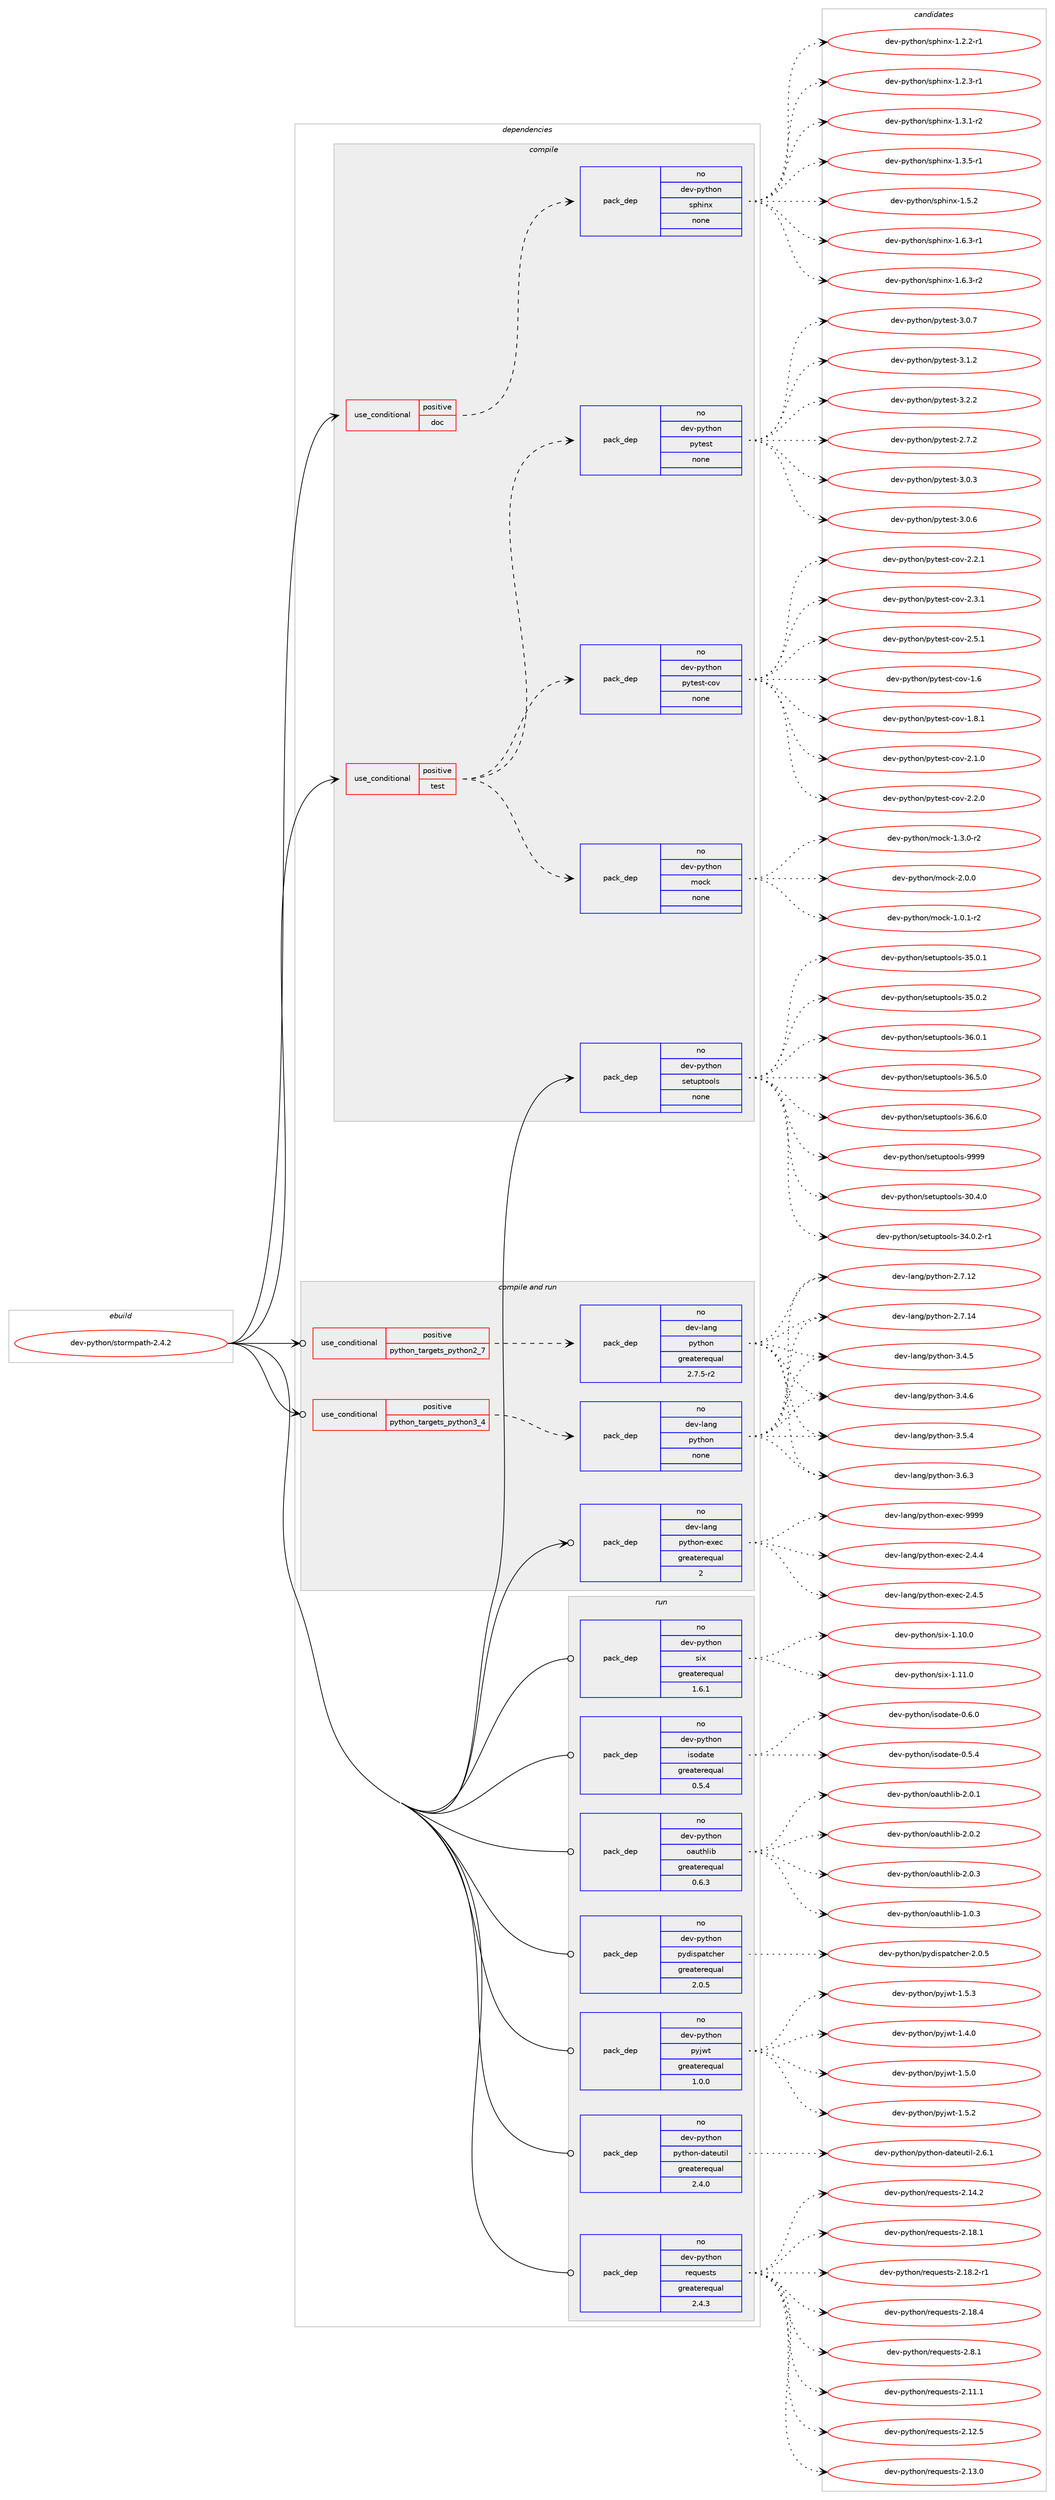 digraph prolog {

# *************
# Graph options
# *************

newrank=true;
concentrate=true;
compound=true;
graph [rankdir=LR,fontname=Helvetica,fontsize=10,ranksep=1.5];#, ranksep=2.5, nodesep=0.2];
edge  [arrowhead=vee];
node  [fontname=Helvetica,fontsize=10];

# **********
# The ebuild
# **********

subgraph cluster_leftcol {
color=gray;
rank=same;
label=<<i>ebuild</i>>;
id [label="dev-python/stormpath-2.4.2", color=red, width=4, href="../dev-python/stormpath-2.4.2.svg"];
}

# ****************
# The dependencies
# ****************

subgraph cluster_midcol {
color=gray;
label=<<i>dependencies</i>>;
subgraph cluster_compile {
fillcolor="#eeeeee";
style=filled;
label=<<i>compile</i>>;
subgraph cond42325 {
dependency189286 [label=<<TABLE BORDER="0" CELLBORDER="1" CELLSPACING="0" CELLPADDING="4"><TR><TD ROWSPAN="3" CELLPADDING="10">use_conditional</TD></TR><TR><TD>positive</TD></TR><TR><TD>doc</TD></TR></TABLE>>, shape=none, color=red];
subgraph pack143006 {
dependency189287 [label=<<TABLE BORDER="0" CELLBORDER="1" CELLSPACING="0" CELLPADDING="4" WIDTH="220"><TR><TD ROWSPAN="6" CELLPADDING="30">pack_dep</TD></TR><TR><TD WIDTH="110">no</TD></TR><TR><TD>dev-python</TD></TR><TR><TD>sphinx</TD></TR><TR><TD>none</TD></TR><TR><TD></TD></TR></TABLE>>, shape=none, color=blue];
}
dependency189286:e -> dependency189287:w [weight=20,style="dashed",arrowhead="vee"];
}
id:e -> dependency189286:w [weight=20,style="solid",arrowhead="vee"];
subgraph cond42326 {
dependency189288 [label=<<TABLE BORDER="0" CELLBORDER="1" CELLSPACING="0" CELLPADDING="4"><TR><TD ROWSPAN="3" CELLPADDING="10">use_conditional</TD></TR><TR><TD>positive</TD></TR><TR><TD>test</TD></TR></TABLE>>, shape=none, color=red];
subgraph pack143007 {
dependency189289 [label=<<TABLE BORDER="0" CELLBORDER="1" CELLSPACING="0" CELLPADDING="4" WIDTH="220"><TR><TD ROWSPAN="6" CELLPADDING="30">pack_dep</TD></TR><TR><TD WIDTH="110">no</TD></TR><TR><TD>dev-python</TD></TR><TR><TD>mock</TD></TR><TR><TD>none</TD></TR><TR><TD></TD></TR></TABLE>>, shape=none, color=blue];
}
dependency189288:e -> dependency189289:w [weight=20,style="dashed",arrowhead="vee"];
subgraph pack143008 {
dependency189290 [label=<<TABLE BORDER="0" CELLBORDER="1" CELLSPACING="0" CELLPADDING="4" WIDTH="220"><TR><TD ROWSPAN="6" CELLPADDING="30">pack_dep</TD></TR><TR><TD WIDTH="110">no</TD></TR><TR><TD>dev-python</TD></TR><TR><TD>pytest-cov</TD></TR><TR><TD>none</TD></TR><TR><TD></TD></TR></TABLE>>, shape=none, color=blue];
}
dependency189288:e -> dependency189290:w [weight=20,style="dashed",arrowhead="vee"];
subgraph pack143009 {
dependency189291 [label=<<TABLE BORDER="0" CELLBORDER="1" CELLSPACING="0" CELLPADDING="4" WIDTH="220"><TR><TD ROWSPAN="6" CELLPADDING="30">pack_dep</TD></TR><TR><TD WIDTH="110">no</TD></TR><TR><TD>dev-python</TD></TR><TR><TD>pytest</TD></TR><TR><TD>none</TD></TR><TR><TD></TD></TR></TABLE>>, shape=none, color=blue];
}
dependency189288:e -> dependency189291:w [weight=20,style="dashed",arrowhead="vee"];
}
id:e -> dependency189288:w [weight=20,style="solid",arrowhead="vee"];
subgraph pack143010 {
dependency189292 [label=<<TABLE BORDER="0" CELLBORDER="1" CELLSPACING="0" CELLPADDING="4" WIDTH="220"><TR><TD ROWSPAN="6" CELLPADDING="30">pack_dep</TD></TR><TR><TD WIDTH="110">no</TD></TR><TR><TD>dev-python</TD></TR><TR><TD>setuptools</TD></TR><TR><TD>none</TD></TR><TR><TD></TD></TR></TABLE>>, shape=none, color=blue];
}
id:e -> dependency189292:w [weight=20,style="solid",arrowhead="vee"];
}
subgraph cluster_compileandrun {
fillcolor="#eeeeee";
style=filled;
label=<<i>compile and run</i>>;
subgraph cond42327 {
dependency189293 [label=<<TABLE BORDER="0" CELLBORDER="1" CELLSPACING="0" CELLPADDING="4"><TR><TD ROWSPAN="3" CELLPADDING="10">use_conditional</TD></TR><TR><TD>positive</TD></TR><TR><TD>python_targets_python2_7</TD></TR></TABLE>>, shape=none, color=red];
subgraph pack143011 {
dependency189294 [label=<<TABLE BORDER="0" CELLBORDER="1" CELLSPACING="0" CELLPADDING="4" WIDTH="220"><TR><TD ROWSPAN="6" CELLPADDING="30">pack_dep</TD></TR><TR><TD WIDTH="110">no</TD></TR><TR><TD>dev-lang</TD></TR><TR><TD>python</TD></TR><TR><TD>greaterequal</TD></TR><TR><TD>2.7.5-r2</TD></TR></TABLE>>, shape=none, color=blue];
}
dependency189293:e -> dependency189294:w [weight=20,style="dashed",arrowhead="vee"];
}
id:e -> dependency189293:w [weight=20,style="solid",arrowhead="odotvee"];
subgraph cond42328 {
dependency189295 [label=<<TABLE BORDER="0" CELLBORDER="1" CELLSPACING="0" CELLPADDING="4"><TR><TD ROWSPAN="3" CELLPADDING="10">use_conditional</TD></TR><TR><TD>positive</TD></TR><TR><TD>python_targets_python3_4</TD></TR></TABLE>>, shape=none, color=red];
subgraph pack143012 {
dependency189296 [label=<<TABLE BORDER="0" CELLBORDER="1" CELLSPACING="0" CELLPADDING="4" WIDTH="220"><TR><TD ROWSPAN="6" CELLPADDING="30">pack_dep</TD></TR><TR><TD WIDTH="110">no</TD></TR><TR><TD>dev-lang</TD></TR><TR><TD>python</TD></TR><TR><TD>none</TD></TR><TR><TD></TD></TR></TABLE>>, shape=none, color=blue];
}
dependency189295:e -> dependency189296:w [weight=20,style="dashed",arrowhead="vee"];
}
id:e -> dependency189295:w [weight=20,style="solid",arrowhead="odotvee"];
subgraph pack143013 {
dependency189297 [label=<<TABLE BORDER="0" CELLBORDER="1" CELLSPACING="0" CELLPADDING="4" WIDTH="220"><TR><TD ROWSPAN="6" CELLPADDING="30">pack_dep</TD></TR><TR><TD WIDTH="110">no</TD></TR><TR><TD>dev-lang</TD></TR><TR><TD>python-exec</TD></TR><TR><TD>greaterequal</TD></TR><TR><TD>2</TD></TR></TABLE>>, shape=none, color=blue];
}
id:e -> dependency189297:w [weight=20,style="solid",arrowhead="odotvee"];
}
subgraph cluster_run {
fillcolor="#eeeeee";
style=filled;
label=<<i>run</i>>;
subgraph pack143014 {
dependency189298 [label=<<TABLE BORDER="0" CELLBORDER="1" CELLSPACING="0" CELLPADDING="4" WIDTH="220"><TR><TD ROWSPAN="6" CELLPADDING="30">pack_dep</TD></TR><TR><TD WIDTH="110">no</TD></TR><TR><TD>dev-python</TD></TR><TR><TD>isodate</TD></TR><TR><TD>greaterequal</TD></TR><TR><TD>0.5.4</TD></TR></TABLE>>, shape=none, color=blue];
}
id:e -> dependency189298:w [weight=20,style="solid",arrowhead="odot"];
subgraph pack143015 {
dependency189299 [label=<<TABLE BORDER="0" CELLBORDER="1" CELLSPACING="0" CELLPADDING="4" WIDTH="220"><TR><TD ROWSPAN="6" CELLPADDING="30">pack_dep</TD></TR><TR><TD WIDTH="110">no</TD></TR><TR><TD>dev-python</TD></TR><TR><TD>oauthlib</TD></TR><TR><TD>greaterequal</TD></TR><TR><TD>0.6.3</TD></TR></TABLE>>, shape=none, color=blue];
}
id:e -> dependency189299:w [weight=20,style="solid",arrowhead="odot"];
subgraph pack143016 {
dependency189300 [label=<<TABLE BORDER="0" CELLBORDER="1" CELLSPACING="0" CELLPADDING="4" WIDTH="220"><TR><TD ROWSPAN="6" CELLPADDING="30">pack_dep</TD></TR><TR><TD WIDTH="110">no</TD></TR><TR><TD>dev-python</TD></TR><TR><TD>pydispatcher</TD></TR><TR><TD>greaterequal</TD></TR><TR><TD>2.0.5</TD></TR></TABLE>>, shape=none, color=blue];
}
id:e -> dependency189300:w [weight=20,style="solid",arrowhead="odot"];
subgraph pack143017 {
dependency189301 [label=<<TABLE BORDER="0" CELLBORDER="1" CELLSPACING="0" CELLPADDING="4" WIDTH="220"><TR><TD ROWSPAN="6" CELLPADDING="30">pack_dep</TD></TR><TR><TD WIDTH="110">no</TD></TR><TR><TD>dev-python</TD></TR><TR><TD>pyjwt</TD></TR><TR><TD>greaterequal</TD></TR><TR><TD>1.0.0</TD></TR></TABLE>>, shape=none, color=blue];
}
id:e -> dependency189301:w [weight=20,style="solid",arrowhead="odot"];
subgraph pack143018 {
dependency189302 [label=<<TABLE BORDER="0" CELLBORDER="1" CELLSPACING="0" CELLPADDING="4" WIDTH="220"><TR><TD ROWSPAN="6" CELLPADDING="30">pack_dep</TD></TR><TR><TD WIDTH="110">no</TD></TR><TR><TD>dev-python</TD></TR><TR><TD>python-dateutil</TD></TR><TR><TD>greaterequal</TD></TR><TR><TD>2.4.0</TD></TR></TABLE>>, shape=none, color=blue];
}
id:e -> dependency189302:w [weight=20,style="solid",arrowhead="odot"];
subgraph pack143019 {
dependency189303 [label=<<TABLE BORDER="0" CELLBORDER="1" CELLSPACING="0" CELLPADDING="4" WIDTH="220"><TR><TD ROWSPAN="6" CELLPADDING="30">pack_dep</TD></TR><TR><TD WIDTH="110">no</TD></TR><TR><TD>dev-python</TD></TR><TR><TD>requests</TD></TR><TR><TD>greaterequal</TD></TR><TR><TD>2.4.3</TD></TR></TABLE>>, shape=none, color=blue];
}
id:e -> dependency189303:w [weight=20,style="solid",arrowhead="odot"];
subgraph pack143020 {
dependency189304 [label=<<TABLE BORDER="0" CELLBORDER="1" CELLSPACING="0" CELLPADDING="4" WIDTH="220"><TR><TD ROWSPAN="6" CELLPADDING="30">pack_dep</TD></TR><TR><TD WIDTH="110">no</TD></TR><TR><TD>dev-python</TD></TR><TR><TD>six</TD></TR><TR><TD>greaterequal</TD></TR><TR><TD>1.6.1</TD></TR></TABLE>>, shape=none, color=blue];
}
id:e -> dependency189304:w [weight=20,style="solid",arrowhead="odot"];
}
}

# **************
# The candidates
# **************

subgraph cluster_choices {
rank=same;
color=gray;
label=<<i>candidates</i>>;

subgraph choice143006 {
color=black;
nodesep=1;
choice10010111845112121116104111110471151121041051101204549465046504511449 [label="dev-python/sphinx-1.2.2-r1", color=red, width=4,href="../dev-python/sphinx-1.2.2-r1.svg"];
choice10010111845112121116104111110471151121041051101204549465046514511449 [label="dev-python/sphinx-1.2.3-r1", color=red, width=4,href="../dev-python/sphinx-1.2.3-r1.svg"];
choice10010111845112121116104111110471151121041051101204549465146494511450 [label="dev-python/sphinx-1.3.1-r2", color=red, width=4,href="../dev-python/sphinx-1.3.1-r2.svg"];
choice10010111845112121116104111110471151121041051101204549465146534511449 [label="dev-python/sphinx-1.3.5-r1", color=red, width=4,href="../dev-python/sphinx-1.3.5-r1.svg"];
choice1001011184511212111610411111047115112104105110120454946534650 [label="dev-python/sphinx-1.5.2", color=red, width=4,href="../dev-python/sphinx-1.5.2.svg"];
choice10010111845112121116104111110471151121041051101204549465446514511449 [label="dev-python/sphinx-1.6.3-r1", color=red, width=4,href="../dev-python/sphinx-1.6.3-r1.svg"];
choice10010111845112121116104111110471151121041051101204549465446514511450 [label="dev-python/sphinx-1.6.3-r2", color=red, width=4,href="../dev-python/sphinx-1.6.3-r2.svg"];
dependency189287:e -> choice10010111845112121116104111110471151121041051101204549465046504511449:w [style=dotted,weight="100"];
dependency189287:e -> choice10010111845112121116104111110471151121041051101204549465046514511449:w [style=dotted,weight="100"];
dependency189287:e -> choice10010111845112121116104111110471151121041051101204549465146494511450:w [style=dotted,weight="100"];
dependency189287:e -> choice10010111845112121116104111110471151121041051101204549465146534511449:w [style=dotted,weight="100"];
dependency189287:e -> choice1001011184511212111610411111047115112104105110120454946534650:w [style=dotted,weight="100"];
dependency189287:e -> choice10010111845112121116104111110471151121041051101204549465446514511449:w [style=dotted,weight="100"];
dependency189287:e -> choice10010111845112121116104111110471151121041051101204549465446514511450:w [style=dotted,weight="100"];
}
subgraph choice143007 {
color=black;
nodesep=1;
choice1001011184511212111610411111047109111991074549464846494511450 [label="dev-python/mock-1.0.1-r2", color=red, width=4,href="../dev-python/mock-1.0.1-r2.svg"];
choice1001011184511212111610411111047109111991074549465146484511450 [label="dev-python/mock-1.3.0-r2", color=red, width=4,href="../dev-python/mock-1.3.0-r2.svg"];
choice100101118451121211161041111104710911199107455046484648 [label="dev-python/mock-2.0.0", color=red, width=4,href="../dev-python/mock-2.0.0.svg"];
dependency189289:e -> choice1001011184511212111610411111047109111991074549464846494511450:w [style=dotted,weight="100"];
dependency189289:e -> choice1001011184511212111610411111047109111991074549465146484511450:w [style=dotted,weight="100"];
dependency189289:e -> choice100101118451121211161041111104710911199107455046484648:w [style=dotted,weight="100"];
}
subgraph choice143008 {
color=black;
nodesep=1;
choice1001011184511212111610411111047112121116101115116459911111845494654 [label="dev-python/pytest-cov-1.6", color=red, width=4,href="../dev-python/pytest-cov-1.6.svg"];
choice10010111845112121116104111110471121211161011151164599111118454946564649 [label="dev-python/pytest-cov-1.8.1", color=red, width=4,href="../dev-python/pytest-cov-1.8.1.svg"];
choice10010111845112121116104111110471121211161011151164599111118455046494648 [label="dev-python/pytest-cov-2.1.0", color=red, width=4,href="../dev-python/pytest-cov-2.1.0.svg"];
choice10010111845112121116104111110471121211161011151164599111118455046504648 [label="dev-python/pytest-cov-2.2.0", color=red, width=4,href="../dev-python/pytest-cov-2.2.0.svg"];
choice10010111845112121116104111110471121211161011151164599111118455046504649 [label="dev-python/pytest-cov-2.2.1", color=red, width=4,href="../dev-python/pytest-cov-2.2.1.svg"];
choice10010111845112121116104111110471121211161011151164599111118455046514649 [label="dev-python/pytest-cov-2.3.1", color=red, width=4,href="../dev-python/pytest-cov-2.3.1.svg"];
choice10010111845112121116104111110471121211161011151164599111118455046534649 [label="dev-python/pytest-cov-2.5.1", color=red, width=4,href="../dev-python/pytest-cov-2.5.1.svg"];
dependency189290:e -> choice1001011184511212111610411111047112121116101115116459911111845494654:w [style=dotted,weight="100"];
dependency189290:e -> choice10010111845112121116104111110471121211161011151164599111118454946564649:w [style=dotted,weight="100"];
dependency189290:e -> choice10010111845112121116104111110471121211161011151164599111118455046494648:w [style=dotted,weight="100"];
dependency189290:e -> choice10010111845112121116104111110471121211161011151164599111118455046504648:w [style=dotted,weight="100"];
dependency189290:e -> choice10010111845112121116104111110471121211161011151164599111118455046504649:w [style=dotted,weight="100"];
dependency189290:e -> choice10010111845112121116104111110471121211161011151164599111118455046514649:w [style=dotted,weight="100"];
dependency189290:e -> choice10010111845112121116104111110471121211161011151164599111118455046534649:w [style=dotted,weight="100"];
}
subgraph choice143009 {
color=black;
nodesep=1;
choice1001011184511212111610411111047112121116101115116455046554650 [label="dev-python/pytest-2.7.2", color=red, width=4,href="../dev-python/pytest-2.7.2.svg"];
choice1001011184511212111610411111047112121116101115116455146484651 [label="dev-python/pytest-3.0.3", color=red, width=4,href="../dev-python/pytest-3.0.3.svg"];
choice1001011184511212111610411111047112121116101115116455146484654 [label="dev-python/pytest-3.0.6", color=red, width=4,href="../dev-python/pytest-3.0.6.svg"];
choice1001011184511212111610411111047112121116101115116455146484655 [label="dev-python/pytest-3.0.7", color=red, width=4,href="../dev-python/pytest-3.0.7.svg"];
choice1001011184511212111610411111047112121116101115116455146494650 [label="dev-python/pytest-3.1.2", color=red, width=4,href="../dev-python/pytest-3.1.2.svg"];
choice1001011184511212111610411111047112121116101115116455146504650 [label="dev-python/pytest-3.2.2", color=red, width=4,href="../dev-python/pytest-3.2.2.svg"];
dependency189291:e -> choice1001011184511212111610411111047112121116101115116455046554650:w [style=dotted,weight="100"];
dependency189291:e -> choice1001011184511212111610411111047112121116101115116455146484651:w [style=dotted,weight="100"];
dependency189291:e -> choice1001011184511212111610411111047112121116101115116455146484654:w [style=dotted,weight="100"];
dependency189291:e -> choice1001011184511212111610411111047112121116101115116455146484655:w [style=dotted,weight="100"];
dependency189291:e -> choice1001011184511212111610411111047112121116101115116455146494650:w [style=dotted,weight="100"];
dependency189291:e -> choice1001011184511212111610411111047112121116101115116455146504650:w [style=dotted,weight="100"];
}
subgraph choice143010 {
color=black;
nodesep=1;
choice100101118451121211161041111104711510111611711211611111110811545514846524648 [label="dev-python/setuptools-30.4.0", color=red, width=4,href="../dev-python/setuptools-30.4.0.svg"];
choice1001011184511212111610411111047115101116117112116111111108115455152464846504511449 [label="dev-python/setuptools-34.0.2-r1", color=red, width=4,href="../dev-python/setuptools-34.0.2-r1.svg"];
choice100101118451121211161041111104711510111611711211611111110811545515346484649 [label="dev-python/setuptools-35.0.1", color=red, width=4,href="../dev-python/setuptools-35.0.1.svg"];
choice100101118451121211161041111104711510111611711211611111110811545515346484650 [label="dev-python/setuptools-35.0.2", color=red, width=4,href="../dev-python/setuptools-35.0.2.svg"];
choice100101118451121211161041111104711510111611711211611111110811545515446484649 [label="dev-python/setuptools-36.0.1", color=red, width=4,href="../dev-python/setuptools-36.0.1.svg"];
choice100101118451121211161041111104711510111611711211611111110811545515446534648 [label="dev-python/setuptools-36.5.0", color=red, width=4,href="../dev-python/setuptools-36.5.0.svg"];
choice100101118451121211161041111104711510111611711211611111110811545515446544648 [label="dev-python/setuptools-36.6.0", color=red, width=4,href="../dev-python/setuptools-36.6.0.svg"];
choice10010111845112121116104111110471151011161171121161111111081154557575757 [label="dev-python/setuptools-9999", color=red, width=4,href="../dev-python/setuptools-9999.svg"];
dependency189292:e -> choice100101118451121211161041111104711510111611711211611111110811545514846524648:w [style=dotted,weight="100"];
dependency189292:e -> choice1001011184511212111610411111047115101116117112116111111108115455152464846504511449:w [style=dotted,weight="100"];
dependency189292:e -> choice100101118451121211161041111104711510111611711211611111110811545515346484649:w [style=dotted,weight="100"];
dependency189292:e -> choice100101118451121211161041111104711510111611711211611111110811545515346484650:w [style=dotted,weight="100"];
dependency189292:e -> choice100101118451121211161041111104711510111611711211611111110811545515446484649:w [style=dotted,weight="100"];
dependency189292:e -> choice100101118451121211161041111104711510111611711211611111110811545515446534648:w [style=dotted,weight="100"];
dependency189292:e -> choice100101118451121211161041111104711510111611711211611111110811545515446544648:w [style=dotted,weight="100"];
dependency189292:e -> choice10010111845112121116104111110471151011161171121161111111081154557575757:w [style=dotted,weight="100"];
}
subgraph choice143011 {
color=black;
nodesep=1;
choice10010111845108971101034711212111610411111045504655464950 [label="dev-lang/python-2.7.12", color=red, width=4,href="../dev-lang/python-2.7.12.svg"];
choice10010111845108971101034711212111610411111045504655464952 [label="dev-lang/python-2.7.14", color=red, width=4,href="../dev-lang/python-2.7.14.svg"];
choice100101118451089711010347112121116104111110455146524653 [label="dev-lang/python-3.4.5", color=red, width=4,href="../dev-lang/python-3.4.5.svg"];
choice100101118451089711010347112121116104111110455146524654 [label="dev-lang/python-3.4.6", color=red, width=4,href="../dev-lang/python-3.4.6.svg"];
choice100101118451089711010347112121116104111110455146534652 [label="dev-lang/python-3.5.4", color=red, width=4,href="../dev-lang/python-3.5.4.svg"];
choice100101118451089711010347112121116104111110455146544651 [label="dev-lang/python-3.6.3", color=red, width=4,href="../dev-lang/python-3.6.3.svg"];
dependency189294:e -> choice10010111845108971101034711212111610411111045504655464950:w [style=dotted,weight="100"];
dependency189294:e -> choice10010111845108971101034711212111610411111045504655464952:w [style=dotted,weight="100"];
dependency189294:e -> choice100101118451089711010347112121116104111110455146524653:w [style=dotted,weight="100"];
dependency189294:e -> choice100101118451089711010347112121116104111110455146524654:w [style=dotted,weight="100"];
dependency189294:e -> choice100101118451089711010347112121116104111110455146534652:w [style=dotted,weight="100"];
dependency189294:e -> choice100101118451089711010347112121116104111110455146544651:w [style=dotted,weight="100"];
}
subgraph choice143012 {
color=black;
nodesep=1;
choice10010111845108971101034711212111610411111045504655464950 [label="dev-lang/python-2.7.12", color=red, width=4,href="../dev-lang/python-2.7.12.svg"];
choice10010111845108971101034711212111610411111045504655464952 [label="dev-lang/python-2.7.14", color=red, width=4,href="../dev-lang/python-2.7.14.svg"];
choice100101118451089711010347112121116104111110455146524653 [label="dev-lang/python-3.4.5", color=red, width=4,href="../dev-lang/python-3.4.5.svg"];
choice100101118451089711010347112121116104111110455146524654 [label="dev-lang/python-3.4.6", color=red, width=4,href="../dev-lang/python-3.4.6.svg"];
choice100101118451089711010347112121116104111110455146534652 [label="dev-lang/python-3.5.4", color=red, width=4,href="../dev-lang/python-3.5.4.svg"];
choice100101118451089711010347112121116104111110455146544651 [label="dev-lang/python-3.6.3", color=red, width=4,href="../dev-lang/python-3.6.3.svg"];
dependency189296:e -> choice10010111845108971101034711212111610411111045504655464950:w [style=dotted,weight="100"];
dependency189296:e -> choice10010111845108971101034711212111610411111045504655464952:w [style=dotted,weight="100"];
dependency189296:e -> choice100101118451089711010347112121116104111110455146524653:w [style=dotted,weight="100"];
dependency189296:e -> choice100101118451089711010347112121116104111110455146524654:w [style=dotted,weight="100"];
dependency189296:e -> choice100101118451089711010347112121116104111110455146534652:w [style=dotted,weight="100"];
dependency189296:e -> choice100101118451089711010347112121116104111110455146544651:w [style=dotted,weight="100"];
}
subgraph choice143013 {
color=black;
nodesep=1;
choice1001011184510897110103471121211161041111104510112010199455046524652 [label="dev-lang/python-exec-2.4.4", color=red, width=4,href="../dev-lang/python-exec-2.4.4.svg"];
choice1001011184510897110103471121211161041111104510112010199455046524653 [label="dev-lang/python-exec-2.4.5", color=red, width=4,href="../dev-lang/python-exec-2.4.5.svg"];
choice10010111845108971101034711212111610411111045101120101994557575757 [label="dev-lang/python-exec-9999", color=red, width=4,href="../dev-lang/python-exec-9999.svg"];
dependency189297:e -> choice1001011184510897110103471121211161041111104510112010199455046524652:w [style=dotted,weight="100"];
dependency189297:e -> choice1001011184510897110103471121211161041111104510112010199455046524653:w [style=dotted,weight="100"];
dependency189297:e -> choice10010111845108971101034711212111610411111045101120101994557575757:w [style=dotted,weight="100"];
}
subgraph choice143014 {
color=black;
nodesep=1;
choice100101118451121211161041111104710511511110097116101454846534652 [label="dev-python/isodate-0.5.4", color=red, width=4,href="../dev-python/isodate-0.5.4.svg"];
choice100101118451121211161041111104710511511110097116101454846544648 [label="dev-python/isodate-0.6.0", color=red, width=4,href="../dev-python/isodate-0.6.0.svg"];
dependency189298:e -> choice100101118451121211161041111104710511511110097116101454846534652:w [style=dotted,weight="100"];
dependency189298:e -> choice100101118451121211161041111104710511511110097116101454846544648:w [style=dotted,weight="100"];
}
subgraph choice143015 {
color=black;
nodesep=1;
choice10010111845112121116104111110471119711711610410810598454946484651 [label="dev-python/oauthlib-1.0.3", color=red, width=4,href="../dev-python/oauthlib-1.0.3.svg"];
choice10010111845112121116104111110471119711711610410810598455046484649 [label="dev-python/oauthlib-2.0.1", color=red, width=4,href="../dev-python/oauthlib-2.0.1.svg"];
choice10010111845112121116104111110471119711711610410810598455046484650 [label="dev-python/oauthlib-2.0.2", color=red, width=4,href="../dev-python/oauthlib-2.0.2.svg"];
choice10010111845112121116104111110471119711711610410810598455046484651 [label="dev-python/oauthlib-2.0.3", color=red, width=4,href="../dev-python/oauthlib-2.0.3.svg"];
dependency189299:e -> choice10010111845112121116104111110471119711711610410810598454946484651:w [style=dotted,weight="100"];
dependency189299:e -> choice10010111845112121116104111110471119711711610410810598455046484649:w [style=dotted,weight="100"];
dependency189299:e -> choice10010111845112121116104111110471119711711610410810598455046484650:w [style=dotted,weight="100"];
dependency189299:e -> choice10010111845112121116104111110471119711711610410810598455046484651:w [style=dotted,weight="100"];
}
subgraph choice143016 {
color=black;
nodesep=1;
choice10010111845112121116104111110471121211001051151129711699104101114455046484653 [label="dev-python/pydispatcher-2.0.5", color=red, width=4,href="../dev-python/pydispatcher-2.0.5.svg"];
dependency189300:e -> choice10010111845112121116104111110471121211001051151129711699104101114455046484653:w [style=dotted,weight="100"];
}
subgraph choice143017 {
color=black;
nodesep=1;
choice1001011184511212111610411111047112121106119116454946524648 [label="dev-python/pyjwt-1.4.0", color=red, width=4,href="../dev-python/pyjwt-1.4.0.svg"];
choice1001011184511212111610411111047112121106119116454946534648 [label="dev-python/pyjwt-1.5.0", color=red, width=4,href="../dev-python/pyjwt-1.5.0.svg"];
choice1001011184511212111610411111047112121106119116454946534650 [label="dev-python/pyjwt-1.5.2", color=red, width=4,href="../dev-python/pyjwt-1.5.2.svg"];
choice1001011184511212111610411111047112121106119116454946534651 [label="dev-python/pyjwt-1.5.3", color=red, width=4,href="../dev-python/pyjwt-1.5.3.svg"];
dependency189301:e -> choice1001011184511212111610411111047112121106119116454946524648:w [style=dotted,weight="100"];
dependency189301:e -> choice1001011184511212111610411111047112121106119116454946534648:w [style=dotted,weight="100"];
dependency189301:e -> choice1001011184511212111610411111047112121106119116454946534650:w [style=dotted,weight="100"];
dependency189301:e -> choice1001011184511212111610411111047112121106119116454946534651:w [style=dotted,weight="100"];
}
subgraph choice143018 {
color=black;
nodesep=1;
choice10010111845112121116104111110471121211161041111104510097116101117116105108455046544649 [label="dev-python/python-dateutil-2.6.1", color=red, width=4,href="../dev-python/python-dateutil-2.6.1.svg"];
dependency189302:e -> choice10010111845112121116104111110471121211161041111104510097116101117116105108455046544649:w [style=dotted,weight="100"];
}
subgraph choice143019 {
color=black;
nodesep=1;
choice100101118451121211161041111104711410111311710111511611545504649494649 [label="dev-python/requests-2.11.1", color=red, width=4,href="../dev-python/requests-2.11.1.svg"];
choice100101118451121211161041111104711410111311710111511611545504649504653 [label="dev-python/requests-2.12.5", color=red, width=4,href="../dev-python/requests-2.12.5.svg"];
choice100101118451121211161041111104711410111311710111511611545504649514648 [label="dev-python/requests-2.13.0", color=red, width=4,href="../dev-python/requests-2.13.0.svg"];
choice100101118451121211161041111104711410111311710111511611545504649524650 [label="dev-python/requests-2.14.2", color=red, width=4,href="../dev-python/requests-2.14.2.svg"];
choice100101118451121211161041111104711410111311710111511611545504649564649 [label="dev-python/requests-2.18.1", color=red, width=4,href="../dev-python/requests-2.18.1.svg"];
choice1001011184511212111610411111047114101113117101115116115455046495646504511449 [label="dev-python/requests-2.18.2-r1", color=red, width=4,href="../dev-python/requests-2.18.2-r1.svg"];
choice100101118451121211161041111104711410111311710111511611545504649564652 [label="dev-python/requests-2.18.4", color=red, width=4,href="../dev-python/requests-2.18.4.svg"];
choice1001011184511212111610411111047114101113117101115116115455046564649 [label="dev-python/requests-2.8.1", color=red, width=4,href="../dev-python/requests-2.8.1.svg"];
dependency189303:e -> choice100101118451121211161041111104711410111311710111511611545504649494649:w [style=dotted,weight="100"];
dependency189303:e -> choice100101118451121211161041111104711410111311710111511611545504649504653:w [style=dotted,weight="100"];
dependency189303:e -> choice100101118451121211161041111104711410111311710111511611545504649514648:w [style=dotted,weight="100"];
dependency189303:e -> choice100101118451121211161041111104711410111311710111511611545504649524650:w [style=dotted,weight="100"];
dependency189303:e -> choice100101118451121211161041111104711410111311710111511611545504649564649:w [style=dotted,weight="100"];
dependency189303:e -> choice1001011184511212111610411111047114101113117101115116115455046495646504511449:w [style=dotted,weight="100"];
dependency189303:e -> choice100101118451121211161041111104711410111311710111511611545504649564652:w [style=dotted,weight="100"];
dependency189303:e -> choice1001011184511212111610411111047114101113117101115116115455046564649:w [style=dotted,weight="100"];
}
subgraph choice143020 {
color=black;
nodesep=1;
choice100101118451121211161041111104711510512045494649484648 [label="dev-python/six-1.10.0", color=red, width=4,href="../dev-python/six-1.10.0.svg"];
choice100101118451121211161041111104711510512045494649494648 [label="dev-python/six-1.11.0", color=red, width=4,href="../dev-python/six-1.11.0.svg"];
dependency189304:e -> choice100101118451121211161041111104711510512045494649484648:w [style=dotted,weight="100"];
dependency189304:e -> choice100101118451121211161041111104711510512045494649494648:w [style=dotted,weight="100"];
}
}

}
